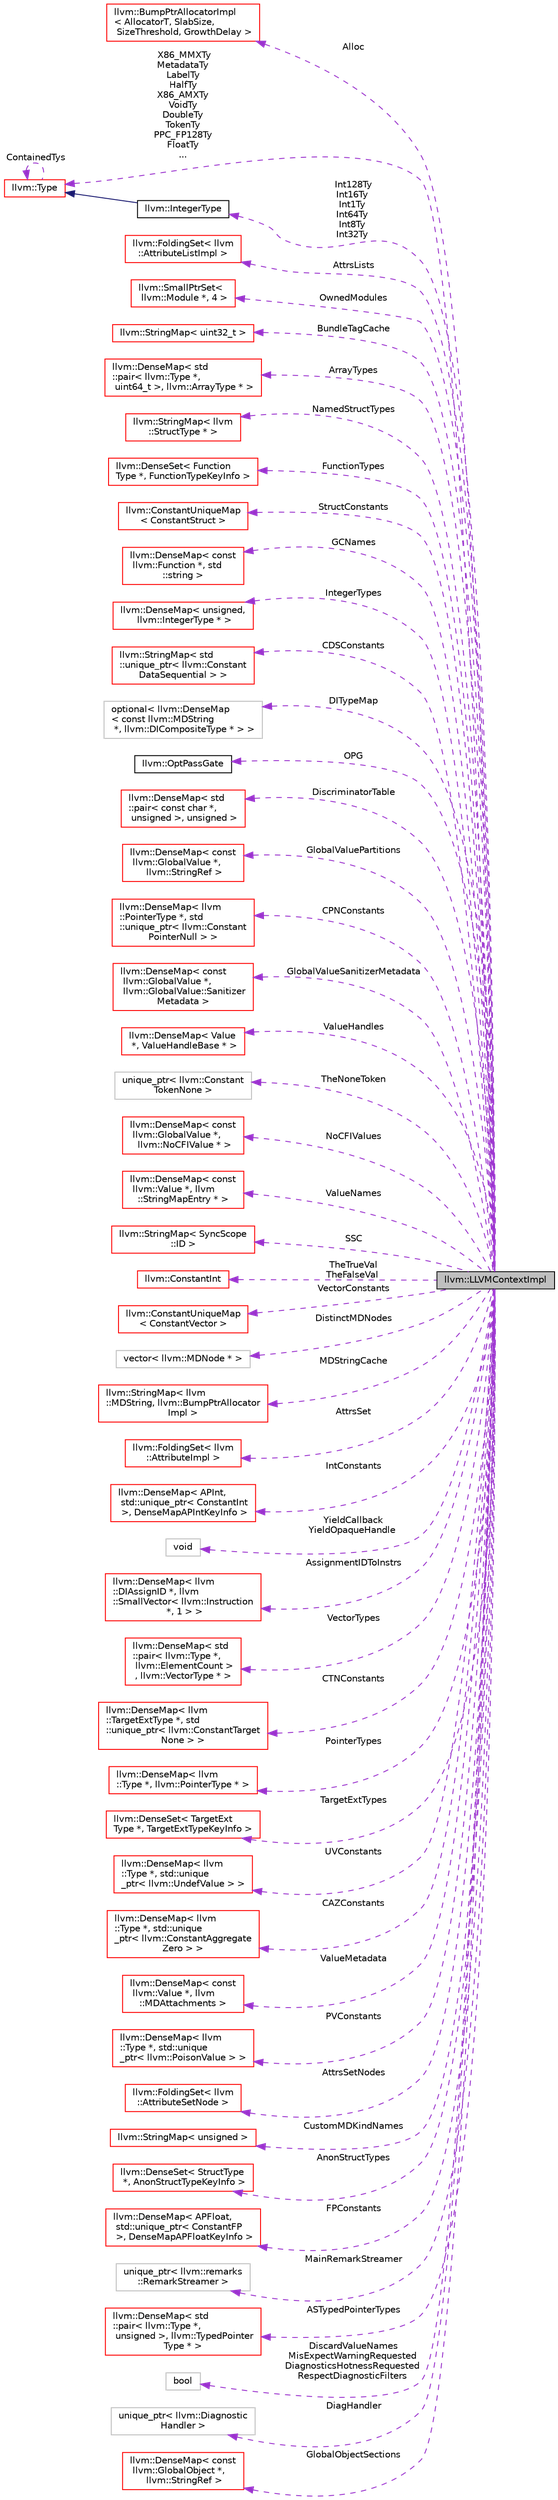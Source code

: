 digraph "llvm::LLVMContextImpl"
{
 // LATEX_PDF_SIZE
  bgcolor="transparent";
  edge [fontname="Helvetica",fontsize="10",labelfontname="Helvetica",labelfontsize="10"];
  node [fontname="Helvetica",fontsize="10",shape=record];
  rankdir="LR";
  Node1 [label="llvm::LLVMContextImpl",height=0.2,width=0.4,color="black", fillcolor="grey75", style="filled", fontcolor="black",tooltip=" "];
  Node2 -> Node1 [dir="back",color="darkorchid3",fontsize="10",style="dashed",label=" Alloc" ,fontname="Helvetica"];
  Node2 [label="llvm::BumpPtrAllocatorImpl\l\< AllocatorT, SlabSize,\l SizeThreshold, GrowthDelay \>",height=0.2,width=0.4,color="red",URL="$classllvm_1_1BumpPtrAllocatorImpl.html",tooltip="Allocate memory in an ever growing pool, as if by bump-pointer."];
  Node10 -> Node1 [dir="back",color="darkorchid3",fontsize="10",style="dashed",label=" X86_MMXTy\nMetadataTy\nLabelTy\nHalfTy\nX86_AMXTy\nVoidTy\nDoubleTy\nTokenTy\nPPC_FP128Ty\nFloatTy\n..." ,fontname="Helvetica"];
  Node10 [label="llvm::Type",height=0.2,width=0.4,color="red",URL="$classllvm_1_1Type.html",tooltip="The instances of the Type class are immutable: once they are created, they are never changed."];
  Node10 -> Node10 [dir="back",color="darkorchid3",fontsize="10",style="dashed",label=" ContainedTys" ,fontname="Helvetica"];
  Node12 -> Node1 [dir="back",color="darkorchid3",fontsize="10",style="dashed",label=" AttrsLists" ,fontname="Helvetica"];
  Node12 [label="llvm::FoldingSet\< llvm\l::AttributeListImpl \>",height=0.2,width=0.4,color="red",URL="$classllvm_1_1FoldingSet.html",tooltip=" "];
  Node19 -> Node1 [dir="back",color="darkorchid3",fontsize="10",style="dashed",label=" OwnedModules" ,fontname="Helvetica"];
  Node19 [label="llvm::SmallPtrSet\<\l llvm::Module *, 4 \>",height=0.2,width=0.4,color="red",URL="$classllvm_1_1SmallPtrSet.html",tooltip=" "];
  Node26 -> Node1 [dir="back",color="darkorchid3",fontsize="10",style="dashed",label=" BundleTagCache" ,fontname="Helvetica"];
  Node26 [label="llvm::StringMap\< uint32_t \>",height=0.2,width=0.4,color="red",URL="$classllvm_1_1StringMap.html",tooltip=" "];
  Node31 -> Node1 [dir="back",color="darkorchid3",fontsize="10",style="dashed",label=" ArrayTypes" ,fontname="Helvetica"];
  Node31 [label="llvm::DenseMap\< std\l::pair\< llvm::Type *,\l uint64_t \>, llvm::ArrayType * \>",height=0.2,width=0.4,color="red",URL="$classllvm_1_1DenseMap.html",tooltip=" "];
  Node36 -> Node1 [dir="back",color="darkorchid3",fontsize="10",style="dashed",label=" NamedStructTypes" ,fontname="Helvetica"];
  Node36 [label="llvm::StringMap\< llvm\l::StructType * \>",height=0.2,width=0.4,color="red",URL="$classllvm_1_1StringMap.html",tooltip=" "];
  Node37 -> Node1 [dir="back",color="darkorchid3",fontsize="10",style="dashed",label=" FunctionTypes" ,fontname="Helvetica"];
  Node37 [label="llvm::DenseSet\< Function\lType *, FunctionTypeKeyInfo \>",height=0.2,width=0.4,color="red",URL="$classllvm_1_1DenseSet.html",tooltip=" "];
  Node42 -> Node1 [dir="back",color="darkorchid3",fontsize="10",style="dashed",label=" StructConstants" ,fontname="Helvetica"];
  Node42 [label="llvm::ConstantUniqueMap\l\< ConstantStruct \>",height=0.2,width=0.4,color="red",URL="$classllvm_1_1ConstantUniqueMap.html",tooltip=" "];
  Node44 -> Node1 [dir="back",color="darkorchid3",fontsize="10",style="dashed",label=" GCNames" ,fontname="Helvetica"];
  Node44 [label="llvm::DenseMap\< const\l llvm::Function *, std\l::string \>",height=0.2,width=0.4,color="red",URL="$classllvm_1_1DenseMap.html",tooltip=" "];
  Node46 -> Node1 [dir="back",color="darkorchid3",fontsize="10",style="dashed",label=" IntegerTypes" ,fontname="Helvetica"];
  Node46 [label="llvm::DenseMap\< unsigned,\l llvm::IntegerType * \>",height=0.2,width=0.4,color="red",URL="$classllvm_1_1DenseMap.html",tooltip=" "];
  Node48 -> Node1 [dir="back",color="darkorchid3",fontsize="10",style="dashed",label=" CDSConstants" ,fontname="Helvetica"];
  Node48 [label="llvm::StringMap\< std\l::unique_ptr\< llvm::Constant\lDataSequential \> \>",height=0.2,width=0.4,color="red",URL="$classllvm_1_1StringMap.html",tooltip=" "];
  Node49 -> Node1 [dir="back",color="darkorchid3",fontsize="10",style="dashed",label=" DITypeMap" ,fontname="Helvetica"];
  Node49 [label="optional\< llvm::DenseMap\l\< const llvm::MDString\l *, llvm::DICompositeType * \> \>",height=0.2,width=0.4,color="grey75",tooltip=" "];
  Node50 -> Node1 [dir="back",color="darkorchid3",fontsize="10",style="dashed",label=" OPG" ,fontname="Helvetica"];
  Node50 [label="llvm::OptPassGate",height=0.2,width=0.4,color="black",URL="$classllvm_1_1OptPassGate.html",tooltip="Extensions to this class implement mechanisms to disable passes and individual optimizations at compi..."];
  Node51 -> Node1 [dir="back",color="darkorchid3",fontsize="10",style="dashed",label=" DiscriminatorTable" ,fontname="Helvetica"];
  Node51 [label="llvm::DenseMap\< std\l::pair\< const char *,\l unsigned \>, unsigned \>",height=0.2,width=0.4,color="red",URL="$classllvm_1_1DenseMap.html",tooltip=" "];
  Node53 -> Node1 [dir="back",color="darkorchid3",fontsize="10",style="dashed",label=" GlobalValuePartitions" ,fontname="Helvetica"];
  Node53 [label="llvm::DenseMap\< const\l llvm::GlobalValue *,\l llvm::StringRef \>",height=0.2,width=0.4,color="red",URL="$classllvm_1_1DenseMap.html",tooltip=" "];
  Node55 -> Node1 [dir="back",color="darkorchid3",fontsize="10",style="dashed",label=" CPNConstants" ,fontname="Helvetica"];
  Node55 [label="llvm::DenseMap\< llvm\l::PointerType *, std\l::unique_ptr\< llvm::Constant\lPointerNull \> \>",height=0.2,width=0.4,color="red",URL="$classllvm_1_1DenseMap.html",tooltip=" "];
  Node57 -> Node1 [dir="back",color="darkorchid3",fontsize="10",style="dashed",label=" GlobalValueSanitizerMetadata" ,fontname="Helvetica"];
  Node57 [label="llvm::DenseMap\< const\l llvm::GlobalValue *,\l llvm::GlobalValue::Sanitizer\lMetadata \>",height=0.2,width=0.4,color="red",URL="$classllvm_1_1DenseMap.html",tooltip=" "];
  Node59 -> Node1 [dir="back",color="darkorchid3",fontsize="10",style="dashed",label=" ValueHandles" ,fontname="Helvetica"];
  Node59 [label="llvm::DenseMap\< Value\l *, ValueHandleBase * \>",height=0.2,width=0.4,color="red",URL="$classllvm_1_1DenseMap.html",tooltip=" "];
  Node61 -> Node1 [dir="back",color="darkorchid3",fontsize="10",style="dashed",label=" TheNoneToken" ,fontname="Helvetica"];
  Node61 [label="unique_ptr\< llvm::Constant\lTokenNone \>",height=0.2,width=0.4,color="grey75",tooltip=" "];
  Node62 -> Node1 [dir="back",color="darkorchid3",fontsize="10",style="dashed",label=" NoCFIValues" ,fontname="Helvetica"];
  Node62 [label="llvm::DenseMap\< const\l llvm::GlobalValue *,\l llvm::NoCFIValue * \>",height=0.2,width=0.4,color="red",URL="$classllvm_1_1DenseMap.html",tooltip=" "];
  Node64 -> Node1 [dir="back",color="darkorchid3",fontsize="10",style="dashed",label=" ValueNames" ,fontname="Helvetica"];
  Node64 [label="llvm::DenseMap\< const\l llvm::Value *, llvm\l::StringMapEntry * \>",height=0.2,width=0.4,color="red",URL="$classllvm_1_1DenseMap.html",tooltip=" "];
  Node66 -> Node1 [dir="back",color="darkorchid3",fontsize="10",style="dashed",label=" SSC" ,fontname="Helvetica"];
  Node66 [label="llvm::StringMap\< SyncScope\l::ID \>",height=0.2,width=0.4,color="red",URL="$classllvm_1_1StringMap.html",tooltip=" "];
  Node67 -> Node1 [dir="back",color="darkorchid3",fontsize="10",style="dashed",label=" TheTrueVal\nTheFalseVal" ,fontname="Helvetica"];
  Node67 [label="llvm::ConstantInt",height=0.2,width=0.4,color="red",URL="$classllvm_1_1ConstantInt.html",tooltip="This is the shared class of boolean and integer constants."];
  Node73 -> Node1 [dir="back",color="darkorchid3",fontsize="10",style="dashed",label=" VectorConstants" ,fontname="Helvetica"];
  Node73 [label="llvm::ConstantUniqueMap\l\< ConstantVector \>",height=0.2,width=0.4,color="red",URL="$classllvm_1_1ConstantUniqueMap.html",tooltip=" "];
  Node74 -> Node1 [dir="back",color="darkorchid3",fontsize="10",style="dashed",label=" DistinctMDNodes" ,fontname="Helvetica"];
  Node74 [label="vector\< llvm::MDNode * \>",height=0.2,width=0.4,color="grey75",tooltip=" "];
  Node75 -> Node1 [dir="back",color="darkorchid3",fontsize="10",style="dashed",label=" MDStringCache" ,fontname="Helvetica"];
  Node75 [label="llvm::StringMap\< llvm\l::MDString, llvm::BumpPtrAllocator\lImpl \>",height=0.2,width=0.4,color="red",URL="$classllvm_1_1StringMap.html",tooltip=" "];
  Node77 -> Node1 [dir="back",color="darkorchid3",fontsize="10",style="dashed",label=" AttrsSet" ,fontname="Helvetica"];
  Node77 [label="llvm::FoldingSet\< llvm\l::AttributeImpl \>",height=0.2,width=0.4,color="red",URL="$classllvm_1_1FoldingSet.html",tooltip=" "];
  Node79 -> Node1 [dir="back",color="darkorchid3",fontsize="10",style="dashed",label=" IntConstants" ,fontname="Helvetica"];
  Node79 [label="llvm::DenseMap\< APInt,\l std::unique_ptr\< ConstantInt\l \>, DenseMapAPIntKeyInfo \>",height=0.2,width=0.4,color="red",URL="$classllvm_1_1DenseMap.html",tooltip=" "];
  Node15 -> Node1 [dir="back",color="darkorchid3",fontsize="10",style="dashed",label=" YieldCallback\nYieldOpaqueHandle" ,fontname="Helvetica"];
  Node15 [label="void",height=0.2,width=0.4,color="grey75",tooltip=" "];
  Node81 -> Node1 [dir="back",color="darkorchid3",fontsize="10",style="dashed",label=" AssignmentIDToInstrs" ,fontname="Helvetica"];
  Node81 [label="llvm::DenseMap\< llvm\l::DIAssignID *, llvm\l::SmallVector\< llvm::Instruction\l *, 1 \> \>",height=0.2,width=0.4,color="red",URL="$classllvm_1_1DenseMap.html",tooltip=" "];
  Node83 -> Node1 [dir="back",color="darkorchid3",fontsize="10",style="dashed",label=" VectorTypes" ,fontname="Helvetica"];
  Node83 [label="llvm::DenseMap\< std\l::pair\< llvm::Type *,\l llvm::ElementCount \>\l, llvm::VectorType * \>",height=0.2,width=0.4,color="red",URL="$classllvm_1_1DenseMap.html",tooltip=" "];
  Node85 -> Node1 [dir="back",color="darkorchid3",fontsize="10",style="dashed",label=" CTNConstants" ,fontname="Helvetica"];
  Node85 [label="llvm::DenseMap\< llvm\l::TargetExtType *, std\l::unique_ptr\< llvm::ConstantTarget\lNone \> \>",height=0.2,width=0.4,color="red",URL="$classllvm_1_1DenseMap.html",tooltip=" "];
  Node87 -> Node1 [dir="back",color="darkorchid3",fontsize="10",style="dashed",label=" PointerTypes" ,fontname="Helvetica"];
  Node87 [label="llvm::DenseMap\< llvm\l::Type *, llvm::PointerType * \>",height=0.2,width=0.4,color="red",URL="$classllvm_1_1DenseMap.html",tooltip=" "];
  Node89 -> Node1 [dir="back",color="darkorchid3",fontsize="10",style="dashed",label=" TargetExtTypes" ,fontname="Helvetica"];
  Node89 [label="llvm::DenseSet\< TargetExt\lType *, TargetExtTypeKeyInfo \>",height=0.2,width=0.4,color="red",URL="$classllvm_1_1DenseSet.html",tooltip=" "];
  Node91 -> Node1 [dir="back",color="darkorchid3",fontsize="10",style="dashed",label=" Int128Ty\nInt16Ty\nInt1Ty\nInt64Ty\nInt8Ty\nInt32Ty" ,fontname="Helvetica"];
  Node91 [label="llvm::IntegerType",height=0.2,width=0.4,color="black",URL="$classllvm_1_1IntegerType.html",tooltip="Class to represent integer types."];
  Node10 -> Node91 [dir="back",color="midnightblue",fontsize="10",style="solid",fontname="Helvetica"];
  Node92 -> Node1 [dir="back",color="darkorchid3",fontsize="10",style="dashed",label=" UVConstants" ,fontname="Helvetica"];
  Node92 [label="llvm::DenseMap\< llvm\l::Type *, std::unique\l_ptr\< llvm::UndefValue \> \>",height=0.2,width=0.4,color="red",URL="$classllvm_1_1DenseMap.html",tooltip=" "];
  Node94 -> Node1 [dir="back",color="darkorchid3",fontsize="10",style="dashed",label=" CAZConstants" ,fontname="Helvetica"];
  Node94 [label="llvm::DenseMap\< llvm\l::Type *, std::unique\l_ptr\< llvm::ConstantAggregate\lZero \> \>",height=0.2,width=0.4,color="red",URL="$classllvm_1_1DenseMap.html",tooltip=" "];
  Node96 -> Node1 [dir="back",color="darkorchid3",fontsize="10",style="dashed",label=" ValueMetadata" ,fontname="Helvetica"];
  Node96 [label="llvm::DenseMap\< const\l llvm::Value *, llvm\l::MDAttachments \>",height=0.2,width=0.4,color="red",URL="$classllvm_1_1DenseMap.html",tooltip=" "];
  Node98 -> Node1 [dir="back",color="darkorchid3",fontsize="10",style="dashed",label=" PVConstants" ,fontname="Helvetica"];
  Node98 [label="llvm::DenseMap\< llvm\l::Type *, std::unique\l_ptr\< llvm::PoisonValue \> \>",height=0.2,width=0.4,color="red",URL="$classllvm_1_1DenseMap.html",tooltip=" "];
  Node100 -> Node1 [dir="back",color="darkorchid3",fontsize="10",style="dashed",label=" AttrsSetNodes" ,fontname="Helvetica"];
  Node100 [label="llvm::FoldingSet\< llvm\l::AttributeSetNode \>",height=0.2,width=0.4,color="red",URL="$classllvm_1_1FoldingSet.html",tooltip=" "];
  Node102 -> Node1 [dir="back",color="darkorchid3",fontsize="10",style="dashed",label=" CustomMDKindNames" ,fontname="Helvetica"];
  Node102 [label="llvm::StringMap\< unsigned \>",height=0.2,width=0.4,color="red",URL="$classllvm_1_1StringMap.html",tooltip=" "];
  Node103 -> Node1 [dir="back",color="darkorchid3",fontsize="10",style="dashed",label=" AnonStructTypes" ,fontname="Helvetica"];
  Node103 [label="llvm::DenseSet\< StructType\l *, AnonStructTypeKeyInfo \>",height=0.2,width=0.4,color="red",URL="$classllvm_1_1DenseSet.html",tooltip=" "];
  Node105 -> Node1 [dir="back",color="darkorchid3",fontsize="10",style="dashed",label=" FPConstants" ,fontname="Helvetica"];
  Node105 [label="llvm::DenseMap\< APFloat,\l std::unique_ptr\< ConstantFP\l \>, DenseMapAPFloatKeyInfo \>",height=0.2,width=0.4,color="red",URL="$classllvm_1_1DenseMap.html",tooltip=" "];
  Node107 -> Node1 [dir="back",color="darkorchid3",fontsize="10",style="dashed",label=" MainRemarkStreamer" ,fontname="Helvetica"];
  Node107 [label="unique_ptr\< llvm::remarks\l::RemarkStreamer \>",height=0.2,width=0.4,color="grey75",tooltip=" "];
  Node108 -> Node1 [dir="back",color="darkorchid3",fontsize="10",style="dashed",label=" ASTypedPointerTypes" ,fontname="Helvetica"];
  Node108 [label="llvm::DenseMap\< std\l::pair\< llvm::Type *,\l unsigned \>, llvm::TypedPointer\lType * \>",height=0.2,width=0.4,color="red",URL="$classllvm_1_1DenseMap.html",tooltip=" "];
  Node110 -> Node1 [dir="back",color="darkorchid3",fontsize="10",style="dashed",label=" DiscardValueNames\nMisExpectWarningRequested\nDiagnosticsHotnessRequested\nRespectDiagnosticFilters" ,fontname="Helvetica"];
  Node110 [label="bool",height=0.2,width=0.4,color="grey75",tooltip=" "];
  Node111 -> Node1 [dir="back",color="darkorchid3",fontsize="10",style="dashed",label=" DiagHandler" ,fontname="Helvetica"];
  Node111 [label="unique_ptr\< llvm::Diagnostic\lHandler \>",height=0.2,width=0.4,color="grey75",tooltip=" "];
  Node112 -> Node1 [dir="back",color="darkorchid3",fontsize="10",style="dashed",label=" GlobalObjectSections" ,fontname="Helvetica"];
  Node112 [label="llvm::DenseMap\< const\l llvm::GlobalObject *,\l llvm::StringRef \>",height=0.2,width=0.4,color="red",URL="$classllvm_1_1DenseMap.html",tooltip=" "];
}
